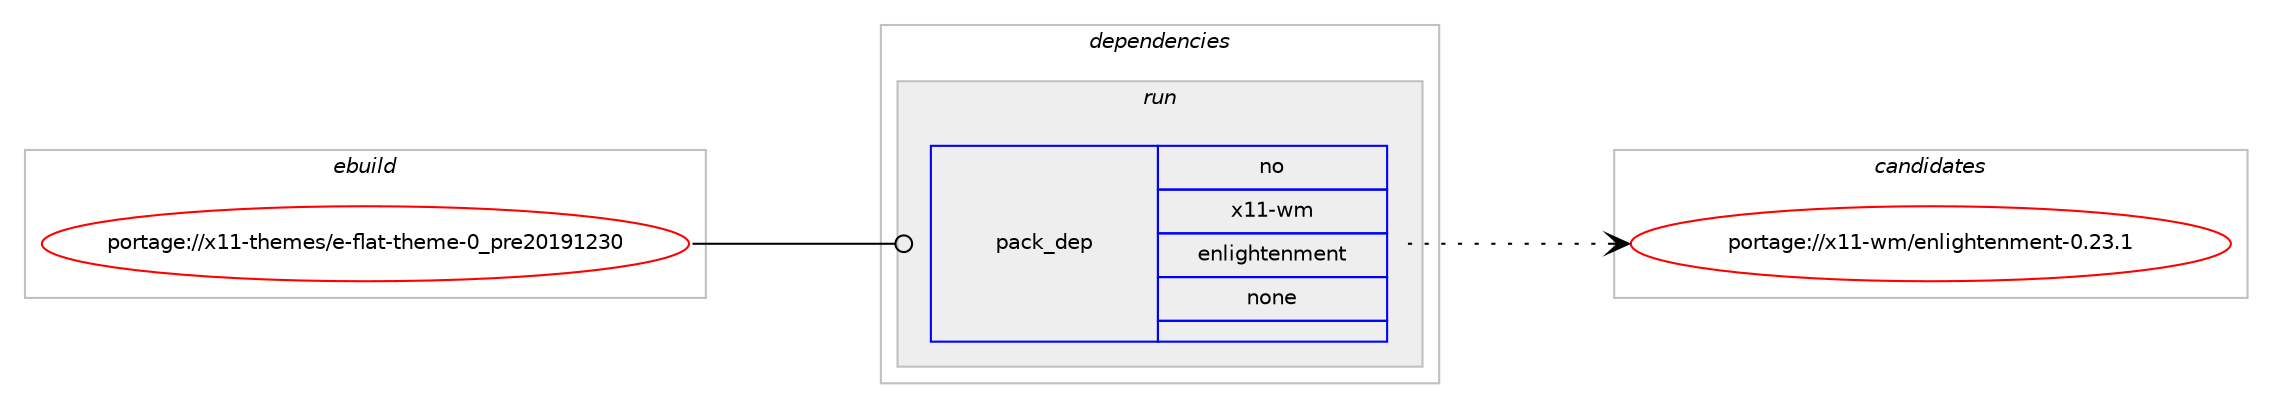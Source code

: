 digraph prolog {

# *************
# Graph options
# *************

newrank=true;
concentrate=true;
compound=true;
graph [rankdir=LR,fontname=Helvetica,fontsize=10,ranksep=1.5];#, ranksep=2.5, nodesep=0.2];
edge  [arrowhead=vee];
node  [fontname=Helvetica,fontsize=10];

# **********
# The ebuild
# **********

subgraph cluster_leftcol {
color=gray;
rank=same;
label=<<i>ebuild</i>>;
id [label="portage://x11-themes/e-flat-theme-0_pre20191230", color=red, width=4, href="../x11-themes/e-flat-theme-0_pre20191230.svg"];
}

# ****************
# The dependencies
# ****************

subgraph cluster_midcol {
color=gray;
label=<<i>dependencies</i>>;
subgraph cluster_compile {
fillcolor="#eeeeee";
style=filled;
label=<<i>compile</i>>;
}
subgraph cluster_compileandrun {
fillcolor="#eeeeee";
style=filled;
label=<<i>compile and run</i>>;
}
subgraph cluster_run {
fillcolor="#eeeeee";
style=filled;
label=<<i>run</i>>;
subgraph pack5502 {
dependency6621 [label=<<TABLE BORDER="0" CELLBORDER="1" CELLSPACING="0" CELLPADDING="4" WIDTH="220"><TR><TD ROWSPAN="6" CELLPADDING="30">pack_dep</TD></TR><TR><TD WIDTH="110">no</TD></TR><TR><TD>x11-wm</TD></TR><TR><TD>enlightenment</TD></TR><TR><TD>none</TD></TR><TR><TD></TD></TR></TABLE>>, shape=none, color=blue];
}
id:e -> dependency6621:w [weight=20,style="solid",arrowhead="odot"];
}
}

# **************
# The candidates
# **************

subgraph cluster_choices {
rank=same;
color=gray;
label=<<i>candidates</i>>;

subgraph choice5502 {
color=black;
nodesep=1;
choice1204949451191094710111010810510310411610111010910111011645484650514649 [label="portage://x11-wm/enlightenment-0.23.1", color=red, width=4,href="../x11-wm/enlightenment-0.23.1.svg"];
dependency6621:e -> choice1204949451191094710111010810510310411610111010910111011645484650514649:w [style=dotted,weight="100"];
}
}

}
